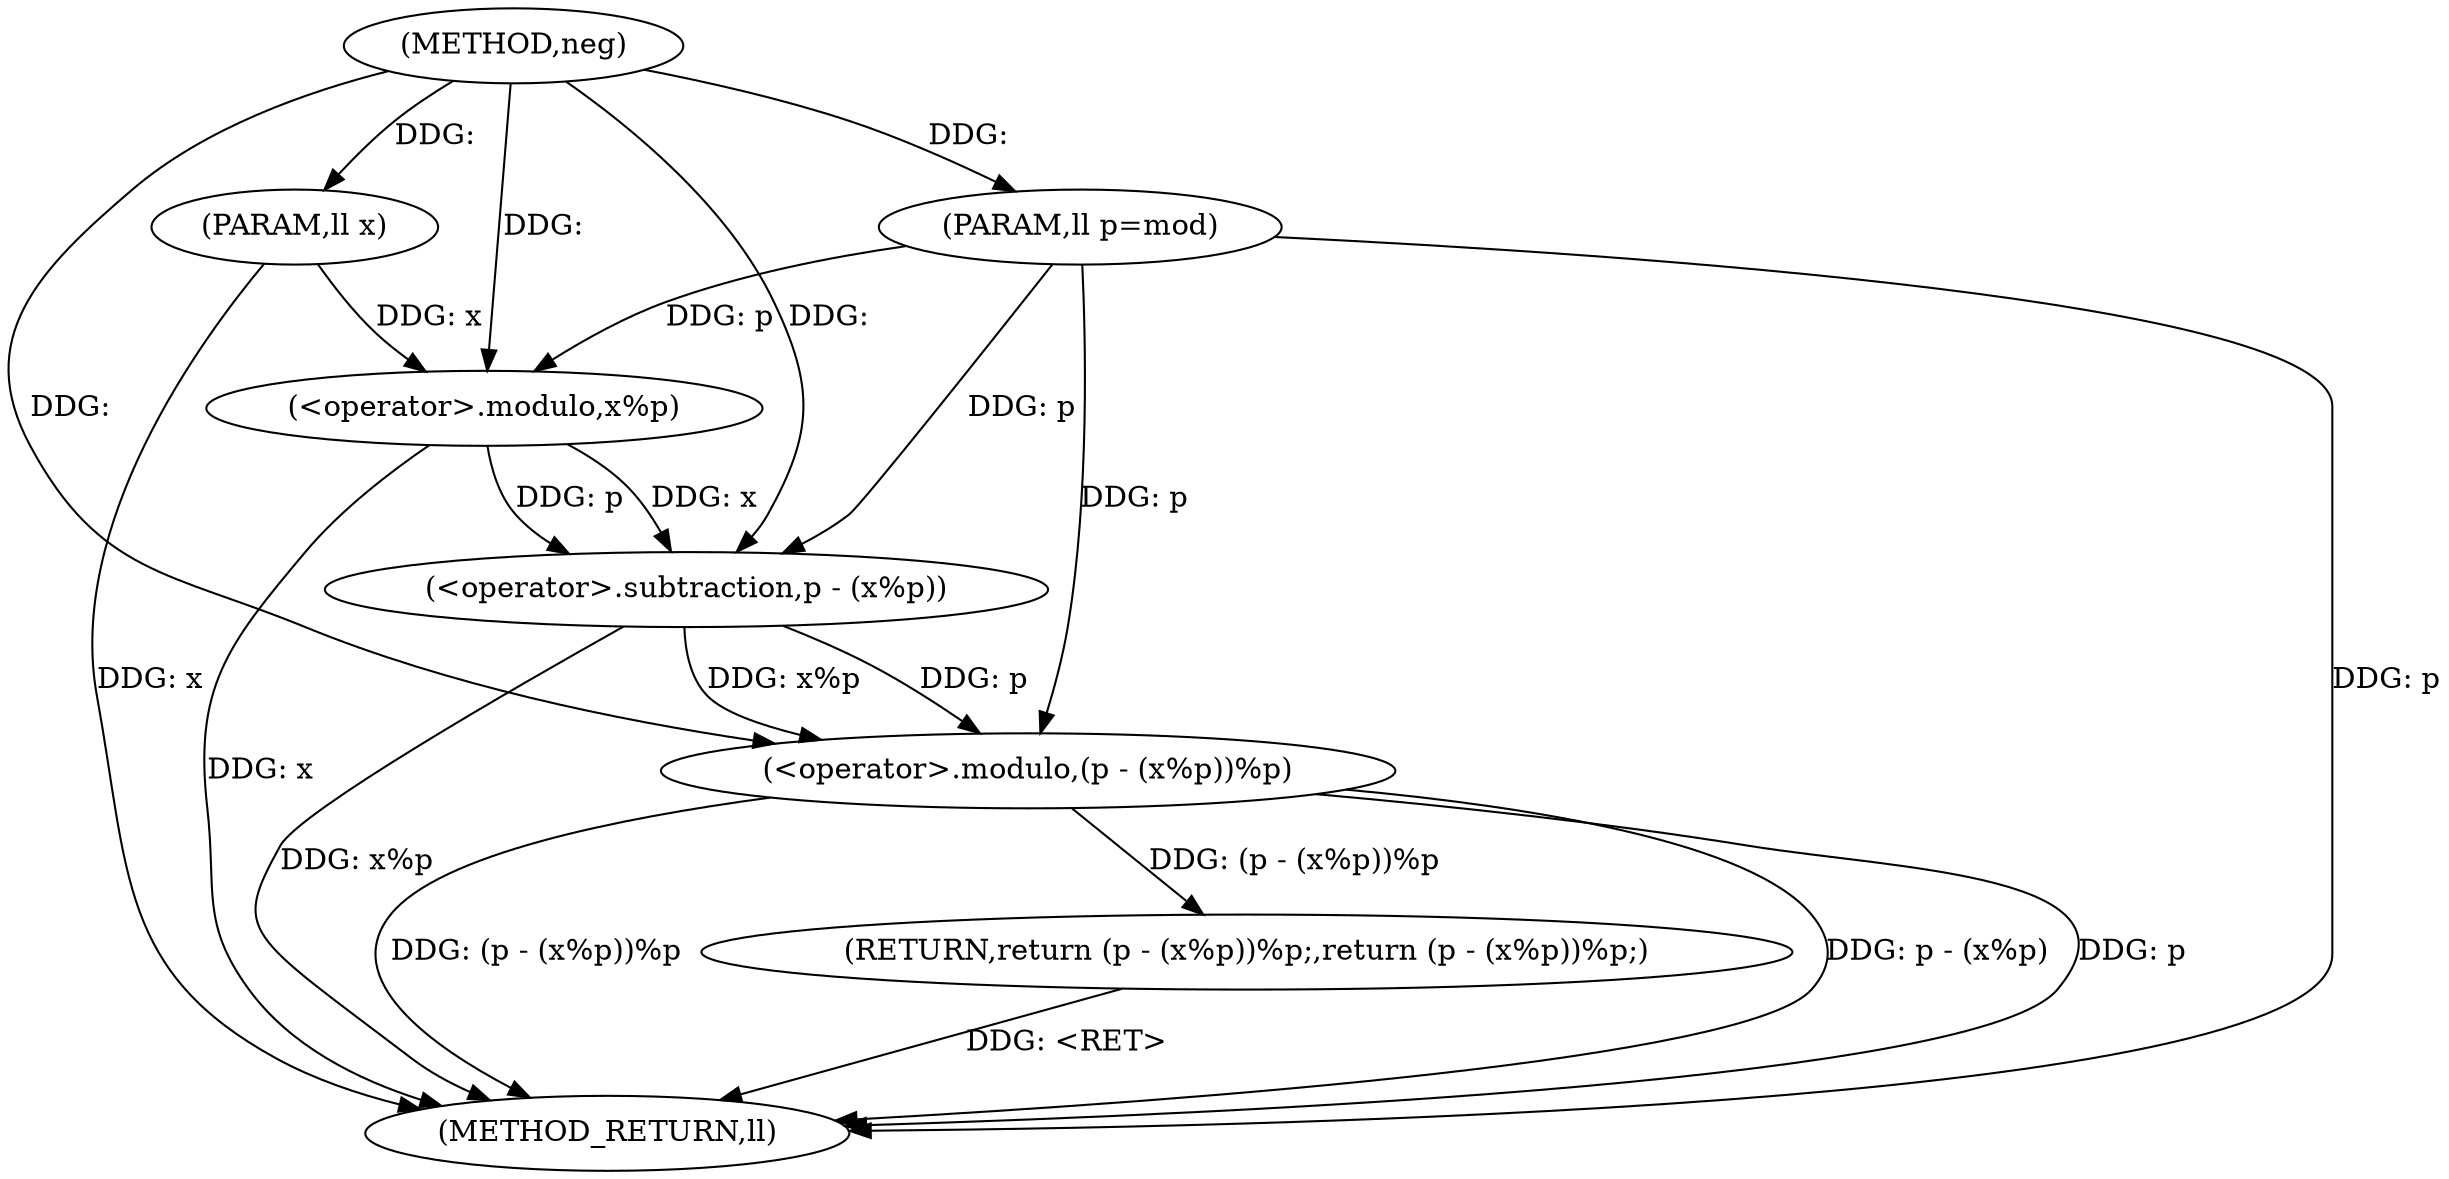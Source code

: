 digraph "neg" {  
"1000195" [label = "(METHOD,neg)" ]
"1000207" [label = "(METHOD_RETURN,ll)" ]
"1000196" [label = "(PARAM,ll x)" ]
"1000197" [label = "(PARAM,ll p=mod)" ]
"1000199" [label = "(RETURN,return (p - (x%p))%p;,return (p - (x%p))%p;)" ]
"1000200" [label = "(<operator>.modulo,(p - (x%p))%p)" ]
"1000201" [label = "(<operator>.subtraction,p - (x%p))" ]
"1000203" [label = "(<operator>.modulo,x%p)" ]
  "1000199" -> "1000207"  [ label = "DDG: <RET>"] 
  "1000196" -> "1000207"  [ label = "DDG: x"] 
  "1000197" -> "1000207"  [ label = "DDG: p"] 
  "1000203" -> "1000207"  [ label = "DDG: x"] 
  "1000201" -> "1000207"  [ label = "DDG: x%p"] 
  "1000200" -> "1000207"  [ label = "DDG: p - (x%p)"] 
  "1000200" -> "1000207"  [ label = "DDG: p"] 
  "1000200" -> "1000207"  [ label = "DDG: (p - (x%p))%p"] 
  "1000195" -> "1000196"  [ label = "DDG: "] 
  "1000195" -> "1000197"  [ label = "DDG: "] 
  "1000200" -> "1000199"  [ label = "DDG: (p - (x%p))%p"] 
  "1000201" -> "1000200"  [ label = "DDG: p"] 
  "1000201" -> "1000200"  [ label = "DDG: x%p"] 
  "1000197" -> "1000200"  [ label = "DDG: p"] 
  "1000195" -> "1000200"  [ label = "DDG: "] 
  "1000203" -> "1000201"  [ label = "DDG: p"] 
  "1000197" -> "1000201"  [ label = "DDG: p"] 
  "1000195" -> "1000201"  [ label = "DDG: "] 
  "1000203" -> "1000201"  [ label = "DDG: x"] 
  "1000196" -> "1000203"  [ label = "DDG: x"] 
  "1000195" -> "1000203"  [ label = "DDG: "] 
  "1000197" -> "1000203"  [ label = "DDG: p"] 
}
